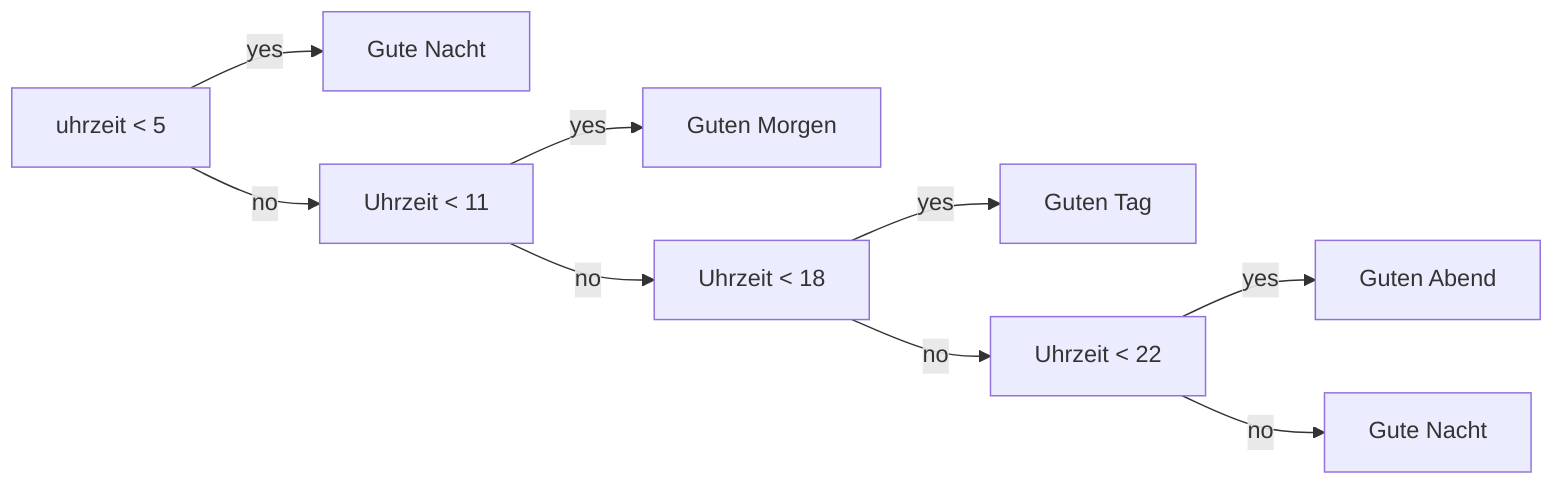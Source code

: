 graph LR
    A[uhrzeit < 5] 
    A-->|yes| B[Gute Nacht]
    A-->|no| C[Uhrzeit < 11]
    C-->|yes| D[Guten Morgen]
    C-->|no| E[Uhrzeit < 18]
    E-->|yes| F[Guten Tag]
    E-->|no| G[Uhrzeit < 22]
    G-->|yes| H[Guten Abend]
    G-->|no| I[Gute Nacht]